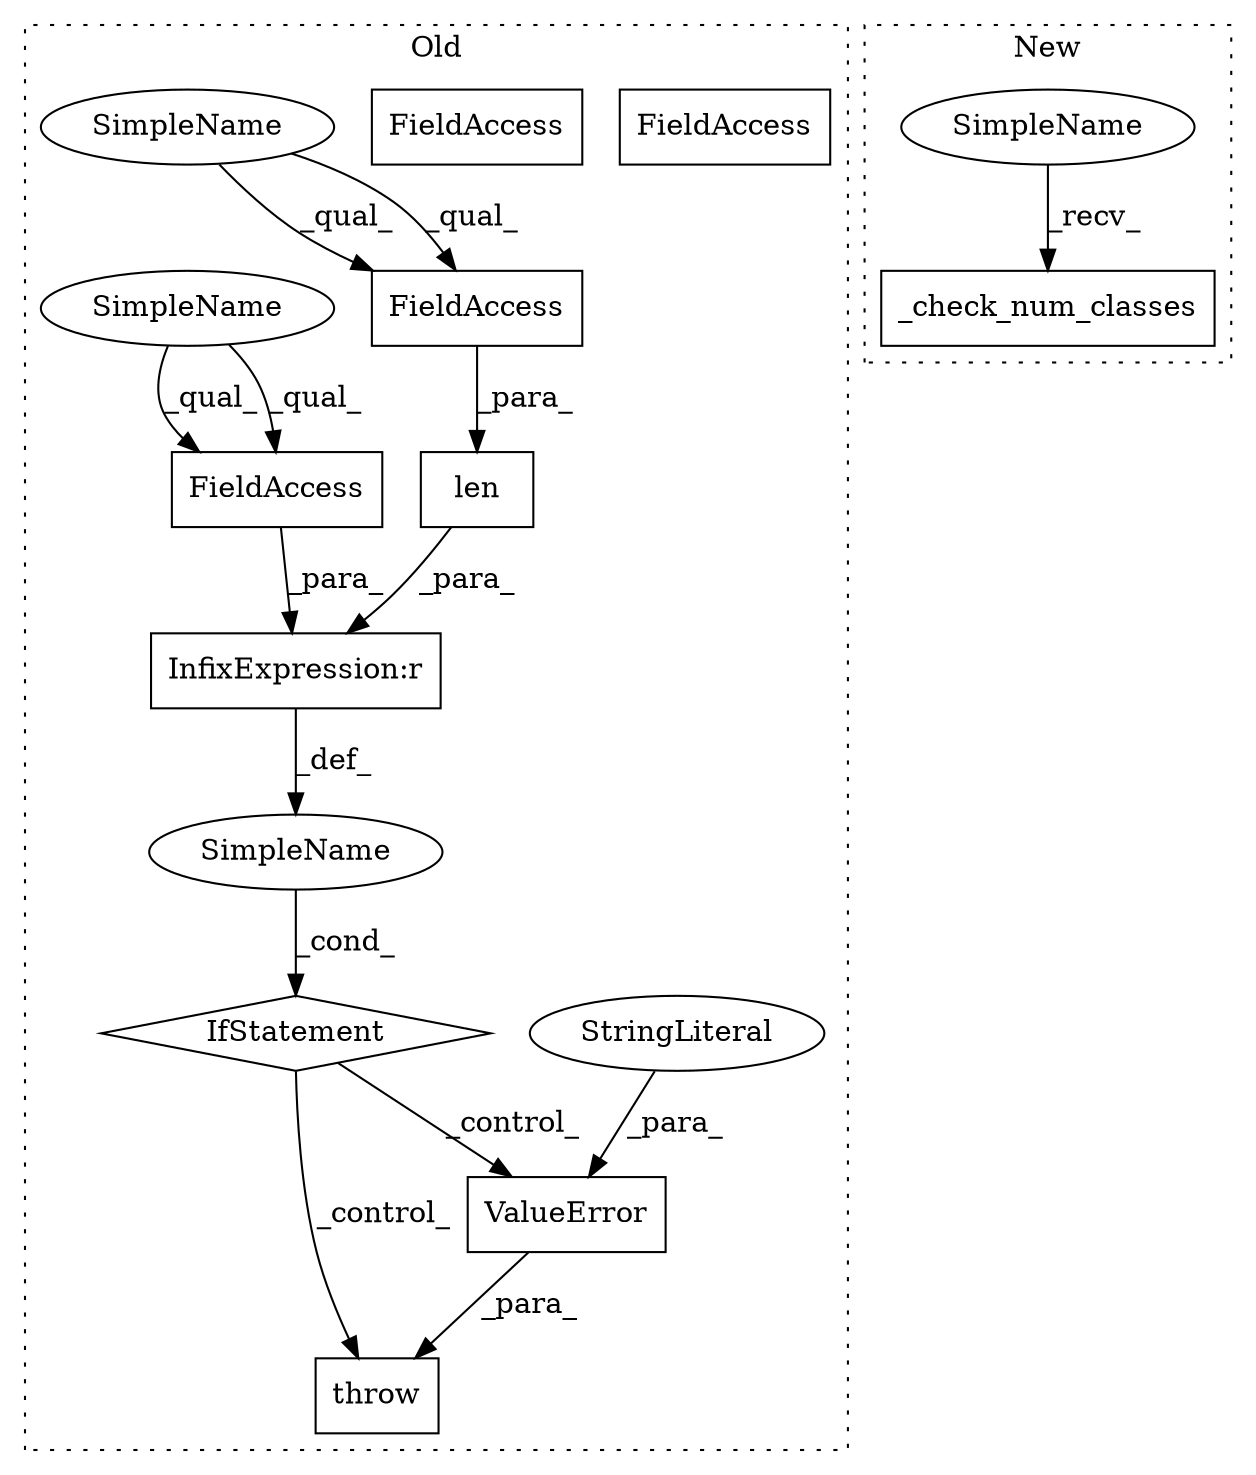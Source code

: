 digraph G {
subgraph cluster0 {
1 [label="len" a="32" s="937,953" l="4,1" shape="box"];
3 [label="InfixExpression:r" a="27" s="934" l="3" shape="box"];
4 [label="throw" a="53" s="964" l="6" shape="box"];
5 [label="FieldAccess" a="22" s="941" l="12" shape="box"];
6 [label="FieldAccess" a="22" s="918" l="16" shape="box"];
7 [label="SimpleName" a="42" s="" l="" shape="ellipse"];
8 [label="IfStatement" a="25" s="914,954" l="4,2" shape="diamond"];
9 [label="ValueError" a="32" s="970,1019" l="11,1" shape="box"];
10 [label="StringLiteral" a="45" s="981" l="38" shape="ellipse"];
11 [label="SimpleName" a="42" s="941" l="4" shape="ellipse"];
12 [label="SimpleName" a="42" s="918" l="4" shape="ellipse"];
13 [label="FieldAccess" a="22" s="941" l="12" shape="box"];
15 [label="FieldAccess" a="22" s="918" l="16" shape="box"];
label = "Old";
style="dotted";
}
subgraph cluster1 {
2 [label="_check_num_classes" a="32" s="919" l="20" shape="box"];
14 [label="SimpleName" a="42" s="914" l="4" shape="ellipse"];
label = "New";
style="dotted";
}
1 -> 3 [label="_para_"];
3 -> 7 [label="_def_"];
7 -> 8 [label="_cond_"];
8 -> 9 [label="_control_"];
8 -> 4 [label="_control_"];
9 -> 4 [label="_para_"];
10 -> 9 [label="_para_"];
11 -> 13 [label="_qual_"];
11 -> 13 [label="_qual_"];
12 -> 15 [label="_qual_"];
12 -> 15 [label="_qual_"];
13 -> 1 [label="_para_"];
14 -> 2 [label="_recv_"];
15 -> 3 [label="_para_"];
}